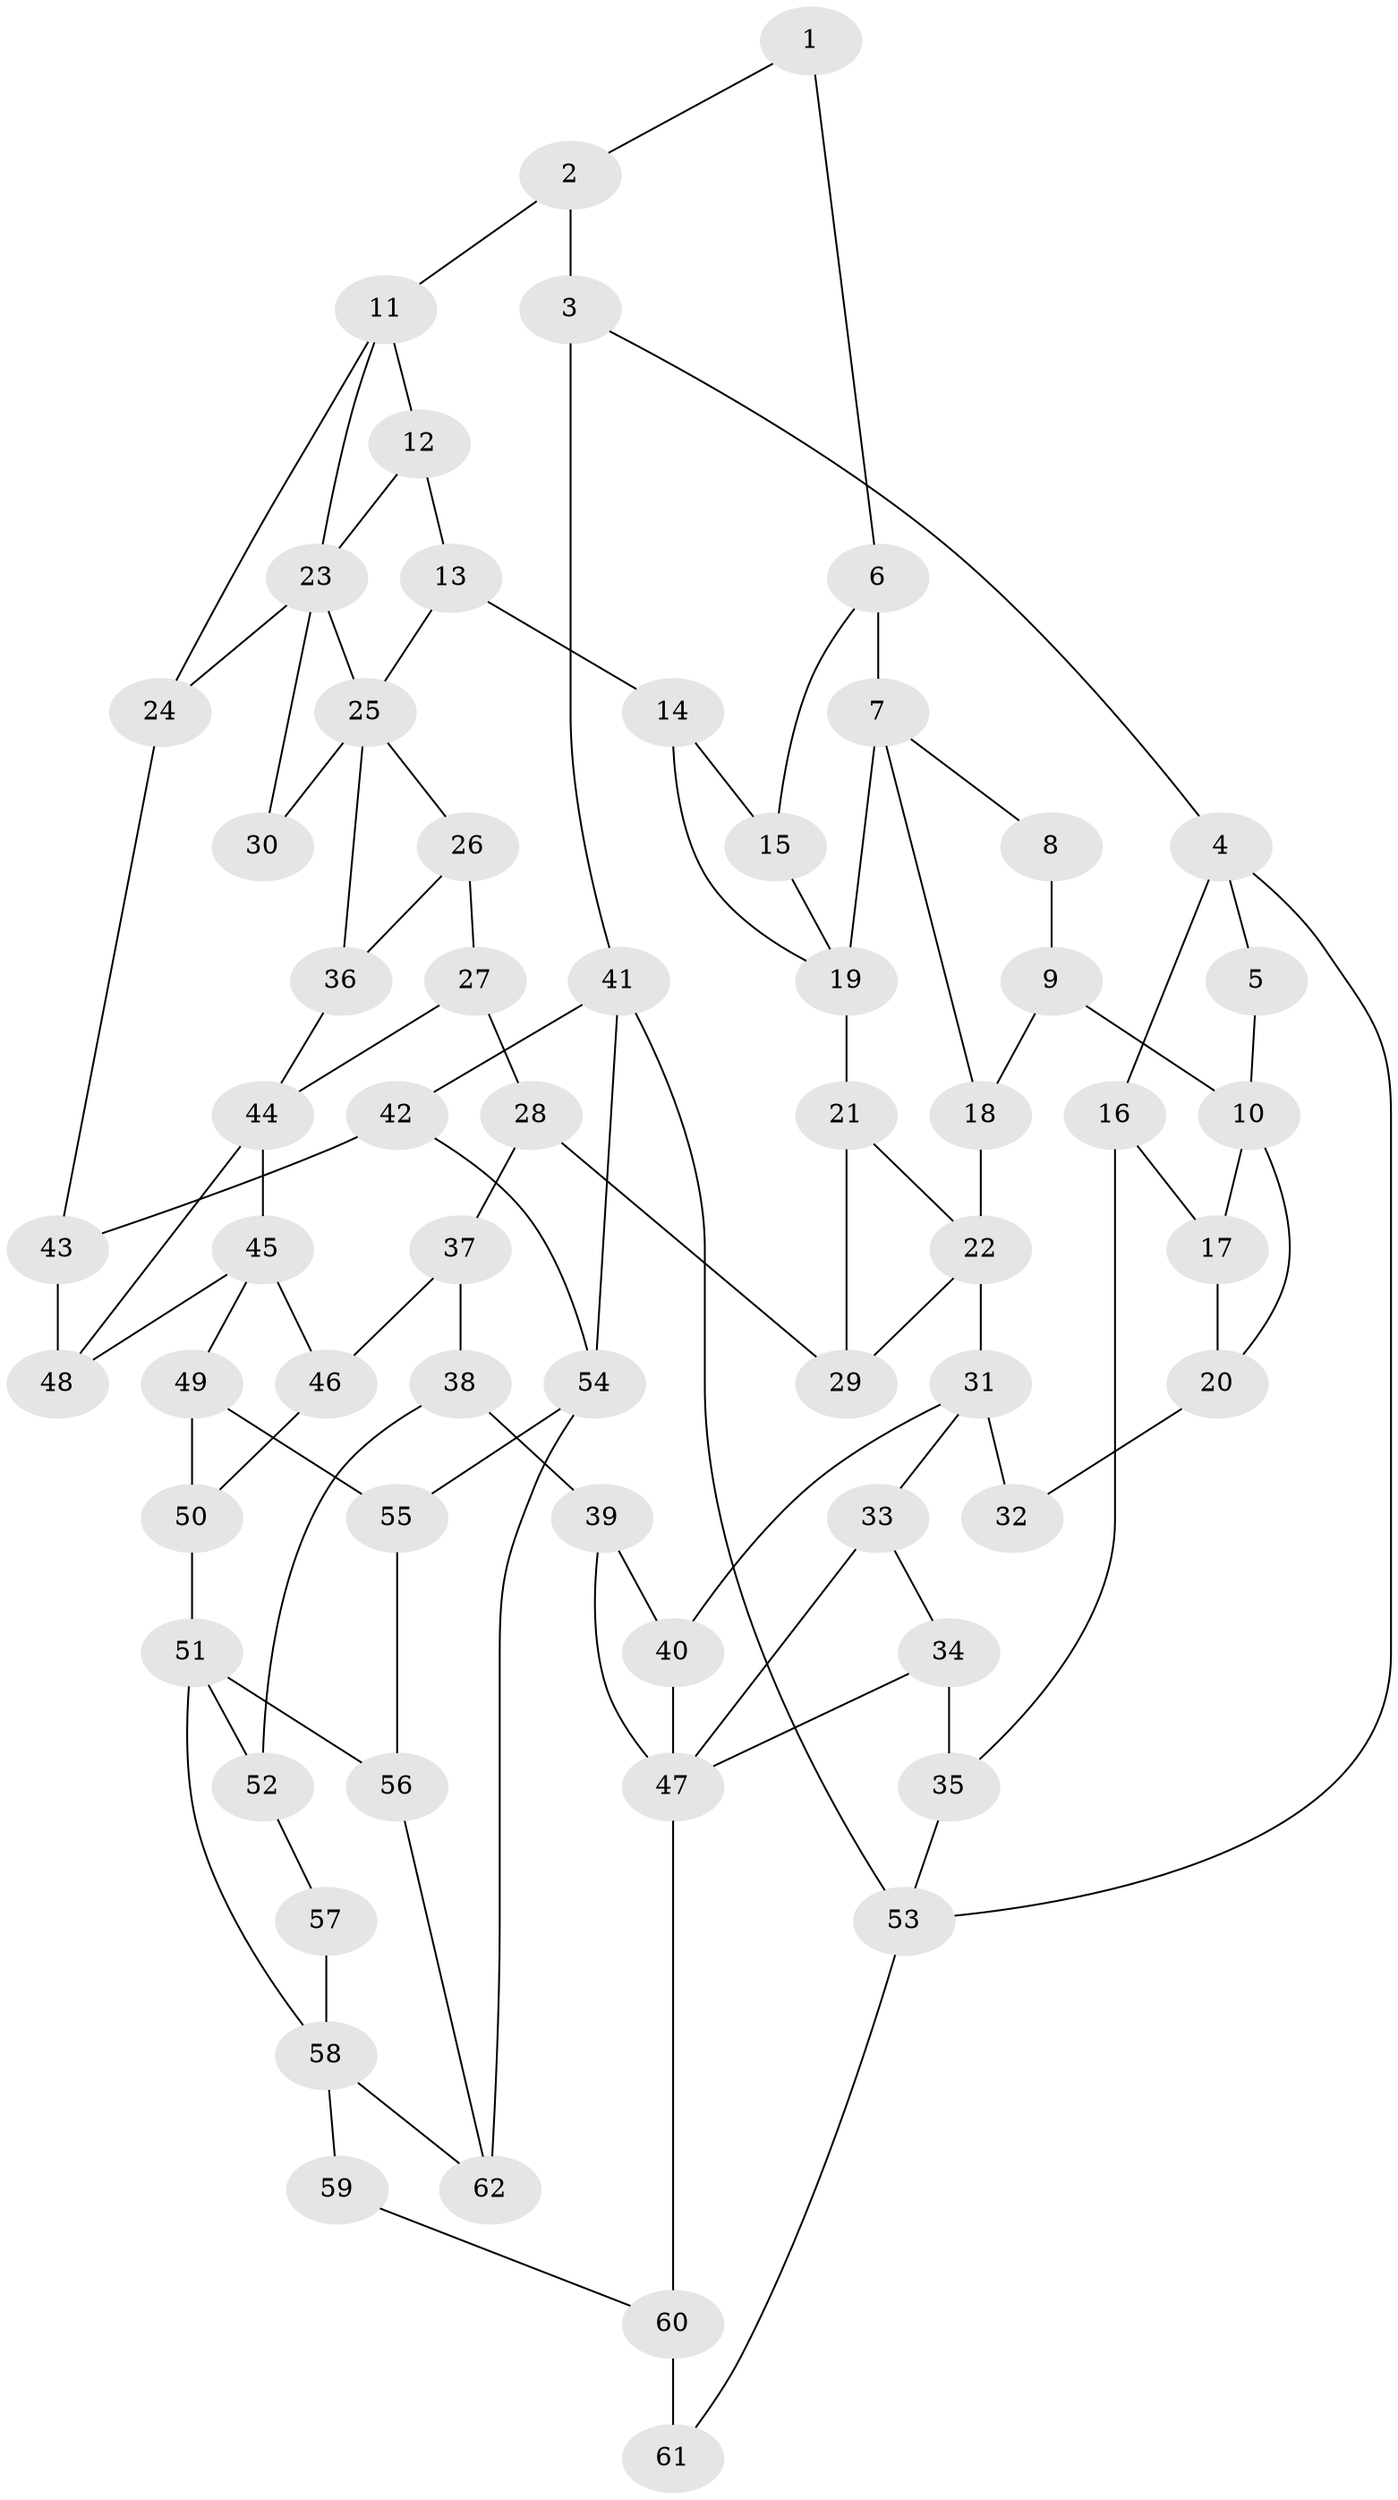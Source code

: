 // original degree distribution, {3: 0.024193548387096774, 4: 0.23387096774193547, 6: 0.23387096774193547, 5: 0.5080645161290323}
// Generated by graph-tools (version 1.1) at 2025/38/03/09/25 02:38:39]
// undirected, 62 vertices, 99 edges
graph export_dot {
graph [start="1"]
  node [color=gray90,style=filled];
  1;
  2;
  3;
  4;
  5;
  6;
  7;
  8;
  9;
  10;
  11;
  12;
  13;
  14;
  15;
  16;
  17;
  18;
  19;
  20;
  21;
  22;
  23;
  24;
  25;
  26;
  27;
  28;
  29;
  30;
  31;
  32;
  33;
  34;
  35;
  36;
  37;
  38;
  39;
  40;
  41;
  42;
  43;
  44;
  45;
  46;
  47;
  48;
  49;
  50;
  51;
  52;
  53;
  54;
  55;
  56;
  57;
  58;
  59;
  60;
  61;
  62;
  1 -- 2 [weight=1.0];
  1 -- 6 [weight=1.0];
  2 -- 3 [weight=2.0];
  2 -- 11 [weight=2.0];
  3 -- 4 [weight=1.0];
  3 -- 41 [weight=1.0];
  4 -- 5 [weight=1.0];
  4 -- 16 [weight=1.0];
  4 -- 53 [weight=1.0];
  5 -- 10 [weight=1.0];
  6 -- 7 [weight=1.0];
  6 -- 15 [weight=1.0];
  7 -- 8 [weight=1.0];
  7 -- 18 [weight=1.0];
  7 -- 19 [weight=2.0];
  8 -- 9 [weight=2.0];
  9 -- 10 [weight=2.0];
  9 -- 18 [weight=2.0];
  10 -- 17 [weight=1.0];
  10 -- 20 [weight=1.0];
  11 -- 12 [weight=1.0];
  11 -- 23 [weight=2.0];
  11 -- 24 [weight=1.0];
  12 -- 13 [weight=1.0];
  12 -- 23 [weight=1.0];
  13 -- 14 [weight=1.0];
  13 -- 25 [weight=1.0];
  14 -- 15 [weight=1.0];
  14 -- 19 [weight=1.0];
  15 -- 19 [weight=1.0];
  16 -- 17 [weight=1.0];
  16 -- 35 [weight=2.0];
  17 -- 20 [weight=1.0];
  18 -- 22 [weight=2.0];
  19 -- 21 [weight=2.0];
  20 -- 32 [weight=1.0];
  21 -- 22 [weight=1.0];
  21 -- 29 [weight=1.0];
  22 -- 29 [weight=1.0];
  22 -- 31 [weight=2.0];
  23 -- 24 [weight=1.0];
  23 -- 25 [weight=1.0];
  23 -- 30 [weight=1.0];
  24 -- 43 [weight=1.0];
  25 -- 26 [weight=1.0];
  25 -- 30 [weight=2.0];
  25 -- 36 [weight=1.0];
  26 -- 27 [weight=1.0];
  26 -- 36 [weight=1.0];
  27 -- 28 [weight=1.0];
  27 -- 44 [weight=1.0];
  28 -- 29 [weight=1.0];
  28 -- 37 [weight=1.0];
  31 -- 32 [weight=2.0];
  31 -- 33 [weight=1.0];
  31 -- 40 [weight=1.0];
  33 -- 34 [weight=1.0];
  33 -- 47 [weight=1.0];
  34 -- 35 [weight=2.0];
  34 -- 47 [weight=1.0];
  35 -- 53 [weight=1.0];
  36 -- 44 [weight=1.0];
  37 -- 38 [weight=1.0];
  37 -- 46 [weight=1.0];
  38 -- 39 [weight=1.0];
  38 -- 52 [weight=1.0];
  39 -- 40 [weight=1.0];
  39 -- 47 [weight=1.0];
  40 -- 47 [weight=1.0];
  41 -- 42 [weight=1.0];
  41 -- 53 [weight=1.0];
  41 -- 54 [weight=1.0];
  42 -- 43 [weight=1.0];
  42 -- 54 [weight=1.0];
  43 -- 48 [weight=1.0];
  44 -- 45 [weight=1.0];
  44 -- 48 [weight=1.0];
  45 -- 46 [weight=1.0];
  45 -- 48 [weight=1.0];
  45 -- 49 [weight=2.0];
  46 -- 50 [weight=1.0];
  47 -- 60 [weight=2.0];
  49 -- 50 [weight=1.0];
  49 -- 55 [weight=2.0];
  50 -- 51 [weight=2.0];
  51 -- 52 [weight=1.0];
  51 -- 56 [weight=2.0];
  51 -- 58 [weight=1.0];
  52 -- 57 [weight=1.0];
  53 -- 61 [weight=1.0];
  54 -- 55 [weight=2.0];
  54 -- 62 [weight=2.0];
  55 -- 56 [weight=1.0];
  56 -- 62 [weight=1.0];
  57 -- 58 [weight=2.0];
  58 -- 59 [weight=2.0];
  58 -- 62 [weight=1.0];
  59 -- 60 [weight=2.0];
  60 -- 61 [weight=2.0];
}
